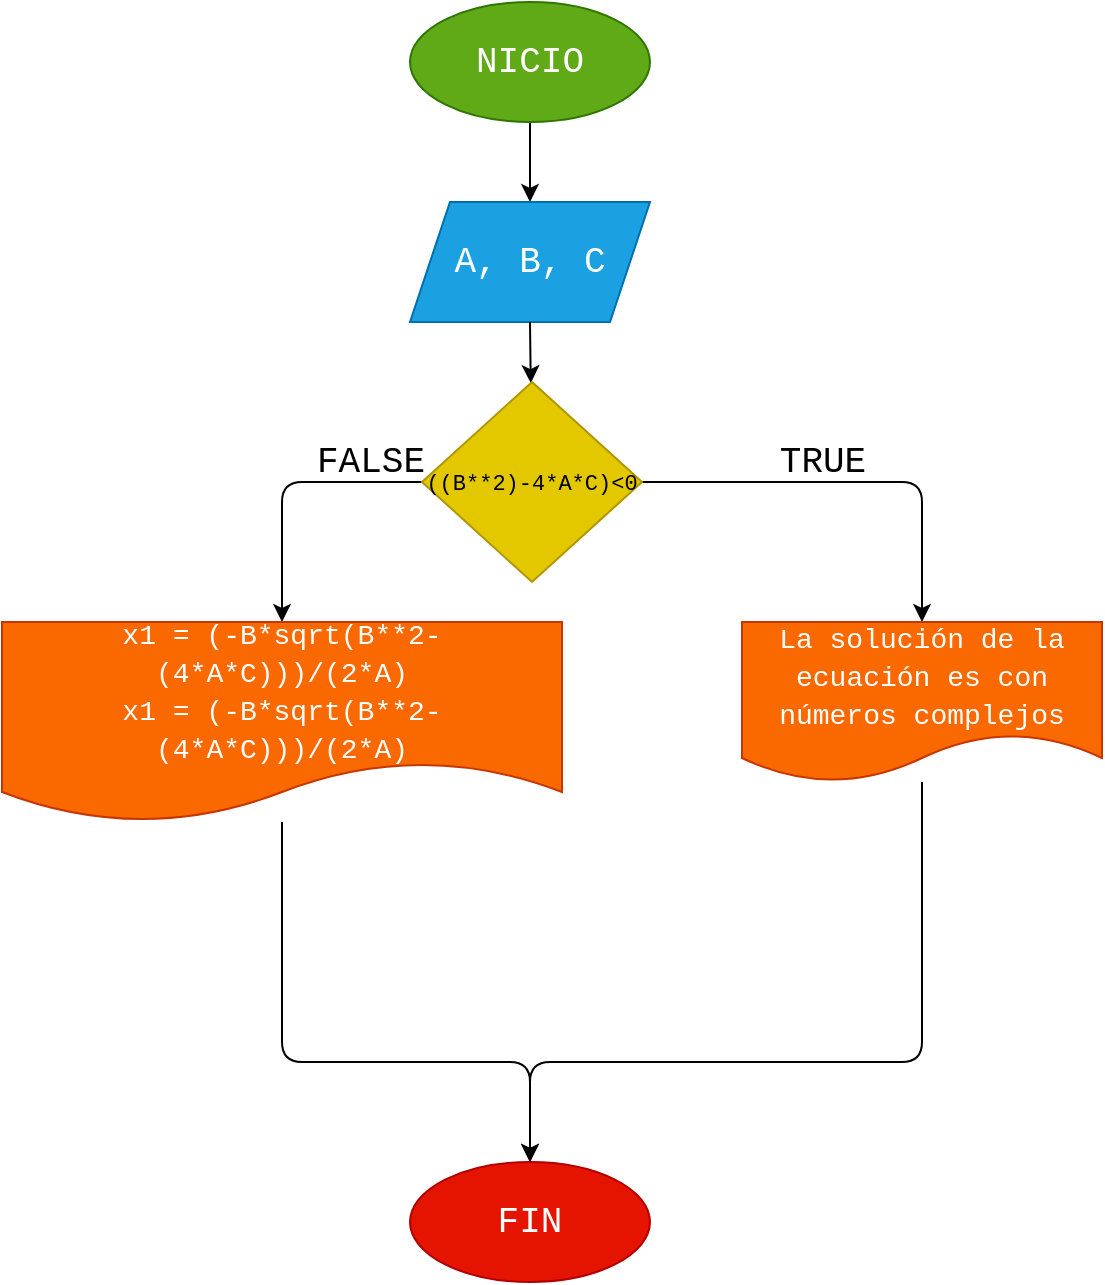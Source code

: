<mxfile>
    <diagram id="sxgYyXIr1OMB6It0ciXx" name="Page-1">
        <mxGraphModel dx="324" dy="1118" grid="1" gridSize="10" guides="1" tooltips="1" connect="1" arrows="1" fold="1" page="1" pageScale="1" pageWidth="827" pageHeight="1169" math="0" shadow="0">
            <root>
                <mxCell id="0"/>
                <mxCell id="1" parent="0"/>
                <mxCell id="2" value="" style="edgeStyle=none;html=1;fontFamily=Courier New;fontSize=18;" edge="1" parent="1" source="3" target="4">
                    <mxGeometry relative="1" as="geometry"/>
                </mxCell>
                <mxCell id="3" value="NICIO" style="ellipse;whiteSpace=wrap;html=1;fillColor=#60a917;fontColor=#ffffff;strokeColor=#2D7600;fontFamily=Courier New;fontSize=18;" vertex="1" parent="1">
                    <mxGeometry x="294" width="120" height="60" as="geometry"/>
                </mxCell>
                <mxCell id="4" value="A, B, C" style="shape=parallelogram;perimeter=parallelogramPerimeter;whiteSpace=wrap;html=1;fixedSize=1;fillColor=#1ba1e2;fontColor=#ffffff;strokeColor=#006EAF;fontFamily=Courier New;fontSize=18;" vertex="1" parent="1">
                    <mxGeometry x="294" y="100" width="120" height="60" as="geometry"/>
                </mxCell>
                <mxCell id="5" value="" style="edgeStyle=none;html=1;fontFamily=Courier New;fontSize=18;" edge="1" parent="1" target="8">
                    <mxGeometry relative="1" as="geometry">
                        <mxPoint x="354" y="160" as="sourcePoint"/>
                    </mxGeometry>
                </mxCell>
                <mxCell id="6" value="" style="edgeStyle=none;html=1;fontFamily=Courier New;fontSize=18;" edge="1" parent="1" source="8" target="10">
                    <mxGeometry relative="1" as="geometry">
                        <Array as="points">
                            <mxPoint x="550" y="240"/>
                        </Array>
                    </mxGeometry>
                </mxCell>
                <mxCell id="7" value="" style="edgeStyle=none;html=1;fontFamily=Courier New;fontSize=18;entryX=0.5;entryY=0;entryDx=0;entryDy=0;" edge="1" parent="1" source="8" target="12">
                    <mxGeometry relative="1" as="geometry">
                        <Array as="points">
                            <mxPoint x="230" y="240"/>
                        </Array>
                        <mxPoint x="230" y="310" as="targetPoint"/>
                    </mxGeometry>
                </mxCell>
                <mxCell id="8" value="&lt;span style=&quot;font-size: 11px;&quot;&gt;((B**2)-4*A*C)&amp;lt;0&lt;/span&gt;" style="rhombus;whiteSpace=wrap;html=1;fillColor=#e3c800;fontColor=#000000;strokeColor=#B09500;fontFamily=Courier New;fontSize=14;" vertex="1" parent="1">
                    <mxGeometry x="300" y="190" width="110" height="100" as="geometry"/>
                </mxCell>
                <mxCell id="9" style="edgeStyle=none;html=1;entryX=0.5;entryY=0;entryDx=0;entryDy=0;fontFamily=Courier New;fontSize=18;" edge="1" parent="1" source="10" target="13">
                    <mxGeometry relative="1" as="geometry">
                        <Array as="points">
                            <mxPoint x="550" y="530"/>
                            <mxPoint x="354" y="530"/>
                        </Array>
                    </mxGeometry>
                </mxCell>
                <mxCell id="10" value="&lt;div style=&quot;font-family: Consolas, &amp;quot;Courier New&amp;quot;, monospace; line-height: 19px;&quot;&gt;&lt;font color=&quot;#ffffff&quot;&gt;La solución de la ecuación es con números complejos&lt;/font&gt;&lt;/div&gt;" style="shape=document;whiteSpace=wrap;html=1;boundedLbl=1;fillColor=#fa6800;fontColor=#000000;strokeColor=#C73500;fontFamily=Courier New;fontSize=14;" vertex="1" parent="1">
                    <mxGeometry x="460" y="310" width="180" height="80" as="geometry"/>
                </mxCell>
                <mxCell id="11" style="edgeStyle=none;html=1;entryX=0.5;entryY=0;entryDx=0;entryDy=0;fontFamily=Courier New;fontSize=18;" edge="1" parent="1" source="12" target="13">
                    <mxGeometry relative="1" as="geometry">
                        <Array as="points">
                            <mxPoint x="230" y="530"/>
                            <mxPoint x="354" y="530"/>
                        </Array>
                    </mxGeometry>
                </mxCell>
                <mxCell id="12" value="&lt;div style=&quot;font-family: Consolas, &amp;quot;Courier New&amp;quot;, monospace; line-height: 19px;&quot;&gt;&lt;font color=&quot;#ffffff&quot;&gt;x1 = (-B*sqrt(B**2-(4*A*C)))/(2*A)&lt;/font&gt;&lt;/div&gt;&lt;div style=&quot;font-family: Consolas, &amp;quot;Courier New&amp;quot;, monospace; line-height: 19px;&quot;&gt;&lt;div style=&quot;line-height: 19px;&quot;&gt;&lt;font color=&quot;#ffffff&quot;&gt;x1 = (-B*sqrt(B**2-(4*A*C)))/(2*A)&lt;/font&gt;&lt;/div&gt;&lt;/div&gt;" style="shape=document;whiteSpace=wrap;html=1;boundedLbl=1;fillColor=#fa6800;fontColor=#000000;strokeColor=#C73500;fontFamily=Courier New;fontSize=14;" vertex="1" parent="1">
                    <mxGeometry x="90" y="310" width="280" height="100" as="geometry"/>
                </mxCell>
                <mxCell id="13" value="FIN" style="ellipse;whiteSpace=wrap;html=1;fillColor=#e51400;fontColor=#ffffff;strokeColor=#B20000;fontFamily=Courier New;fontSize=18;" vertex="1" parent="1">
                    <mxGeometry x="294" y="580" width="120" height="60" as="geometry"/>
                </mxCell>
                <mxCell id="14" value="TRUE" style="text;html=1;align=center;verticalAlign=middle;resizable=0;points=[];autosize=1;strokeColor=none;fillColor=none;fontSize=18;fontFamily=Courier New;" vertex="1" parent="1">
                    <mxGeometry x="465" y="210" width="70" height="40" as="geometry"/>
                </mxCell>
                <mxCell id="15" value="FALSE" style="text;html=1;align=center;verticalAlign=middle;resizable=0;points=[];autosize=1;strokeColor=none;fillColor=none;fontSize=18;fontFamily=Courier New;" vertex="1" parent="1">
                    <mxGeometry x="234" y="210" width="80" height="40" as="geometry"/>
                </mxCell>
            </root>
        </mxGraphModel>
    </diagram>
</mxfile>